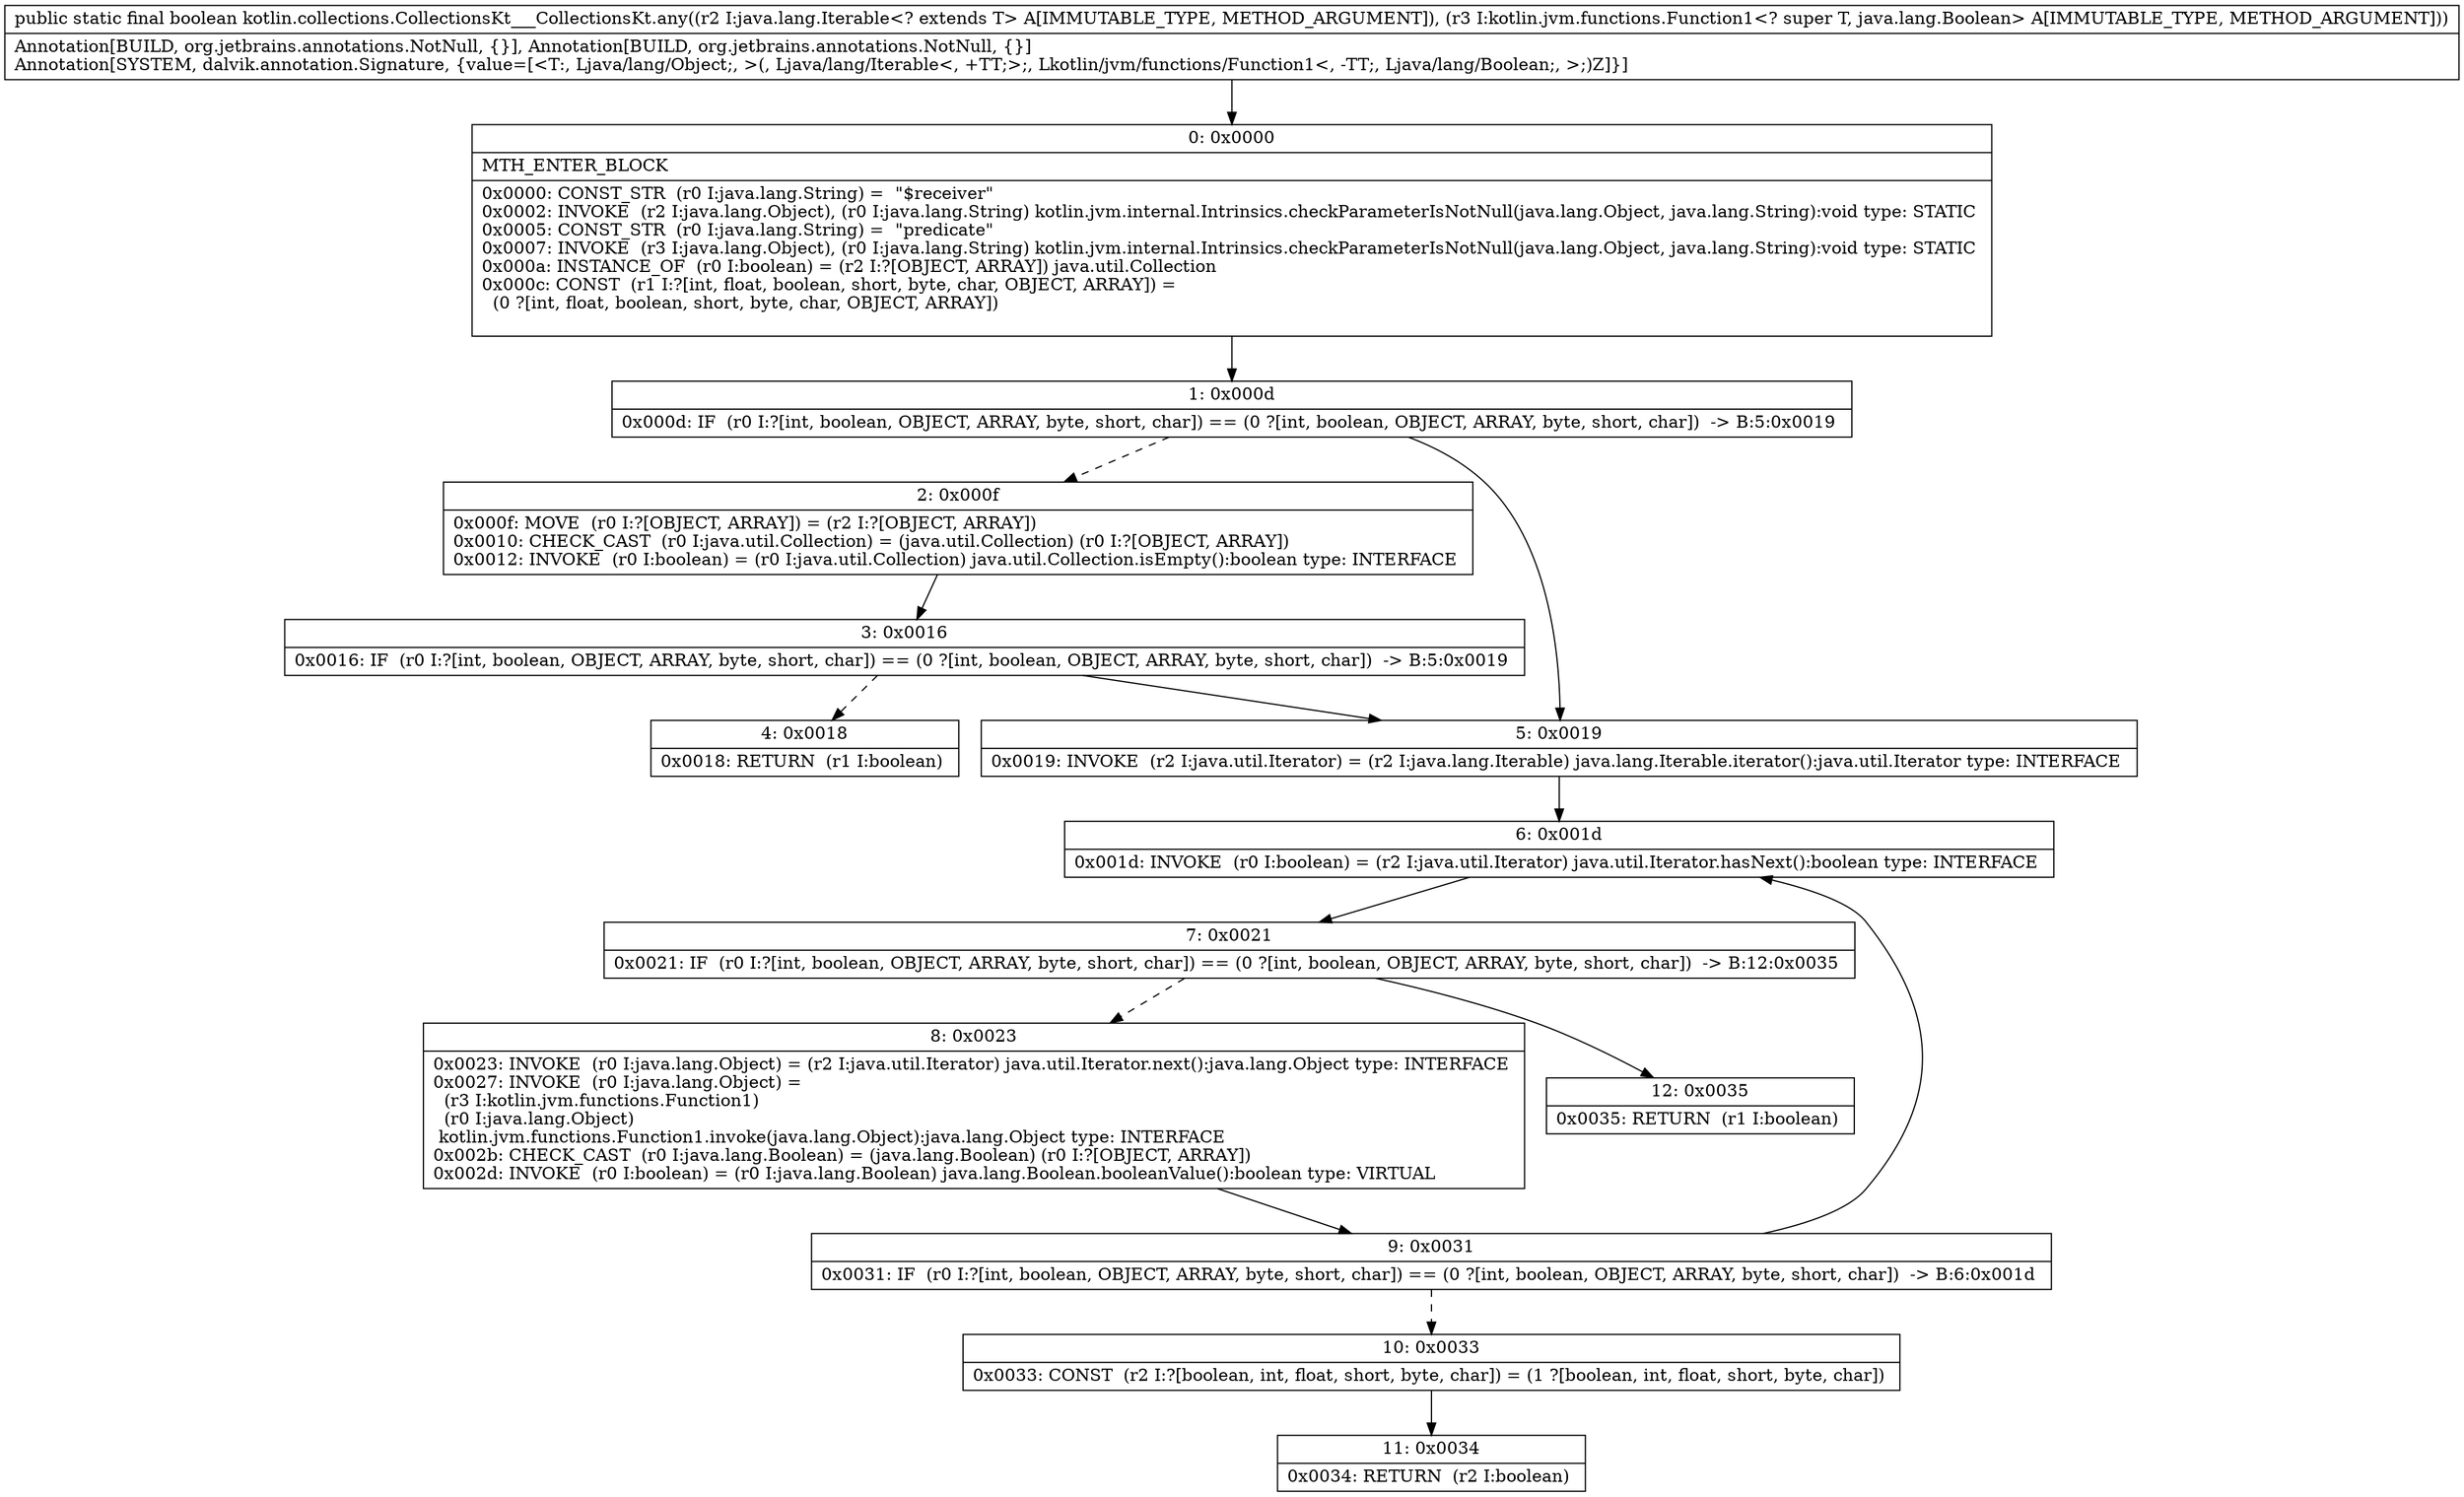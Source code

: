 digraph "CFG forkotlin.collections.CollectionsKt___CollectionsKt.any(Ljava\/lang\/Iterable;Lkotlin\/jvm\/functions\/Function1;)Z" {
Node_0 [shape=record,label="{0\:\ 0x0000|MTH_ENTER_BLOCK\l|0x0000: CONST_STR  (r0 I:java.lang.String) =  \"$receiver\" \l0x0002: INVOKE  (r2 I:java.lang.Object), (r0 I:java.lang.String) kotlin.jvm.internal.Intrinsics.checkParameterIsNotNull(java.lang.Object, java.lang.String):void type: STATIC \l0x0005: CONST_STR  (r0 I:java.lang.String) =  \"predicate\" \l0x0007: INVOKE  (r3 I:java.lang.Object), (r0 I:java.lang.String) kotlin.jvm.internal.Intrinsics.checkParameterIsNotNull(java.lang.Object, java.lang.String):void type: STATIC \l0x000a: INSTANCE_OF  (r0 I:boolean) = (r2 I:?[OBJECT, ARRAY]) java.util.Collection \l0x000c: CONST  (r1 I:?[int, float, boolean, short, byte, char, OBJECT, ARRAY]) = \l  (0 ?[int, float, boolean, short, byte, char, OBJECT, ARRAY])\l \l}"];
Node_1 [shape=record,label="{1\:\ 0x000d|0x000d: IF  (r0 I:?[int, boolean, OBJECT, ARRAY, byte, short, char]) == (0 ?[int, boolean, OBJECT, ARRAY, byte, short, char])  \-\> B:5:0x0019 \l}"];
Node_2 [shape=record,label="{2\:\ 0x000f|0x000f: MOVE  (r0 I:?[OBJECT, ARRAY]) = (r2 I:?[OBJECT, ARRAY]) \l0x0010: CHECK_CAST  (r0 I:java.util.Collection) = (java.util.Collection) (r0 I:?[OBJECT, ARRAY]) \l0x0012: INVOKE  (r0 I:boolean) = (r0 I:java.util.Collection) java.util.Collection.isEmpty():boolean type: INTERFACE \l}"];
Node_3 [shape=record,label="{3\:\ 0x0016|0x0016: IF  (r0 I:?[int, boolean, OBJECT, ARRAY, byte, short, char]) == (0 ?[int, boolean, OBJECT, ARRAY, byte, short, char])  \-\> B:5:0x0019 \l}"];
Node_4 [shape=record,label="{4\:\ 0x0018|0x0018: RETURN  (r1 I:boolean) \l}"];
Node_5 [shape=record,label="{5\:\ 0x0019|0x0019: INVOKE  (r2 I:java.util.Iterator) = (r2 I:java.lang.Iterable) java.lang.Iterable.iterator():java.util.Iterator type: INTERFACE \l}"];
Node_6 [shape=record,label="{6\:\ 0x001d|0x001d: INVOKE  (r0 I:boolean) = (r2 I:java.util.Iterator) java.util.Iterator.hasNext():boolean type: INTERFACE \l}"];
Node_7 [shape=record,label="{7\:\ 0x0021|0x0021: IF  (r0 I:?[int, boolean, OBJECT, ARRAY, byte, short, char]) == (0 ?[int, boolean, OBJECT, ARRAY, byte, short, char])  \-\> B:12:0x0035 \l}"];
Node_8 [shape=record,label="{8\:\ 0x0023|0x0023: INVOKE  (r0 I:java.lang.Object) = (r2 I:java.util.Iterator) java.util.Iterator.next():java.lang.Object type: INTERFACE \l0x0027: INVOKE  (r0 I:java.lang.Object) = \l  (r3 I:kotlin.jvm.functions.Function1)\l  (r0 I:java.lang.Object)\l kotlin.jvm.functions.Function1.invoke(java.lang.Object):java.lang.Object type: INTERFACE \l0x002b: CHECK_CAST  (r0 I:java.lang.Boolean) = (java.lang.Boolean) (r0 I:?[OBJECT, ARRAY]) \l0x002d: INVOKE  (r0 I:boolean) = (r0 I:java.lang.Boolean) java.lang.Boolean.booleanValue():boolean type: VIRTUAL \l}"];
Node_9 [shape=record,label="{9\:\ 0x0031|0x0031: IF  (r0 I:?[int, boolean, OBJECT, ARRAY, byte, short, char]) == (0 ?[int, boolean, OBJECT, ARRAY, byte, short, char])  \-\> B:6:0x001d \l}"];
Node_10 [shape=record,label="{10\:\ 0x0033|0x0033: CONST  (r2 I:?[boolean, int, float, short, byte, char]) = (1 ?[boolean, int, float, short, byte, char]) \l}"];
Node_11 [shape=record,label="{11\:\ 0x0034|0x0034: RETURN  (r2 I:boolean) \l}"];
Node_12 [shape=record,label="{12\:\ 0x0035|0x0035: RETURN  (r1 I:boolean) \l}"];
MethodNode[shape=record,label="{public static final boolean kotlin.collections.CollectionsKt___CollectionsKt.any((r2 I:java.lang.Iterable\<? extends T\> A[IMMUTABLE_TYPE, METHOD_ARGUMENT]), (r3 I:kotlin.jvm.functions.Function1\<? super T, java.lang.Boolean\> A[IMMUTABLE_TYPE, METHOD_ARGUMENT]))  | Annotation[BUILD, org.jetbrains.annotations.NotNull, \{\}], Annotation[BUILD, org.jetbrains.annotations.NotNull, \{\}]\lAnnotation[SYSTEM, dalvik.annotation.Signature, \{value=[\<T:, Ljava\/lang\/Object;, \>(, Ljava\/lang\/Iterable\<, +TT;\>;, Lkotlin\/jvm\/functions\/Function1\<, \-TT;, Ljava\/lang\/Boolean;, \>;)Z]\}]\l}"];
MethodNode -> Node_0;
Node_0 -> Node_1;
Node_1 -> Node_2[style=dashed];
Node_1 -> Node_5;
Node_2 -> Node_3;
Node_3 -> Node_4[style=dashed];
Node_3 -> Node_5;
Node_5 -> Node_6;
Node_6 -> Node_7;
Node_7 -> Node_8[style=dashed];
Node_7 -> Node_12;
Node_8 -> Node_9;
Node_9 -> Node_6;
Node_9 -> Node_10[style=dashed];
Node_10 -> Node_11;
}

